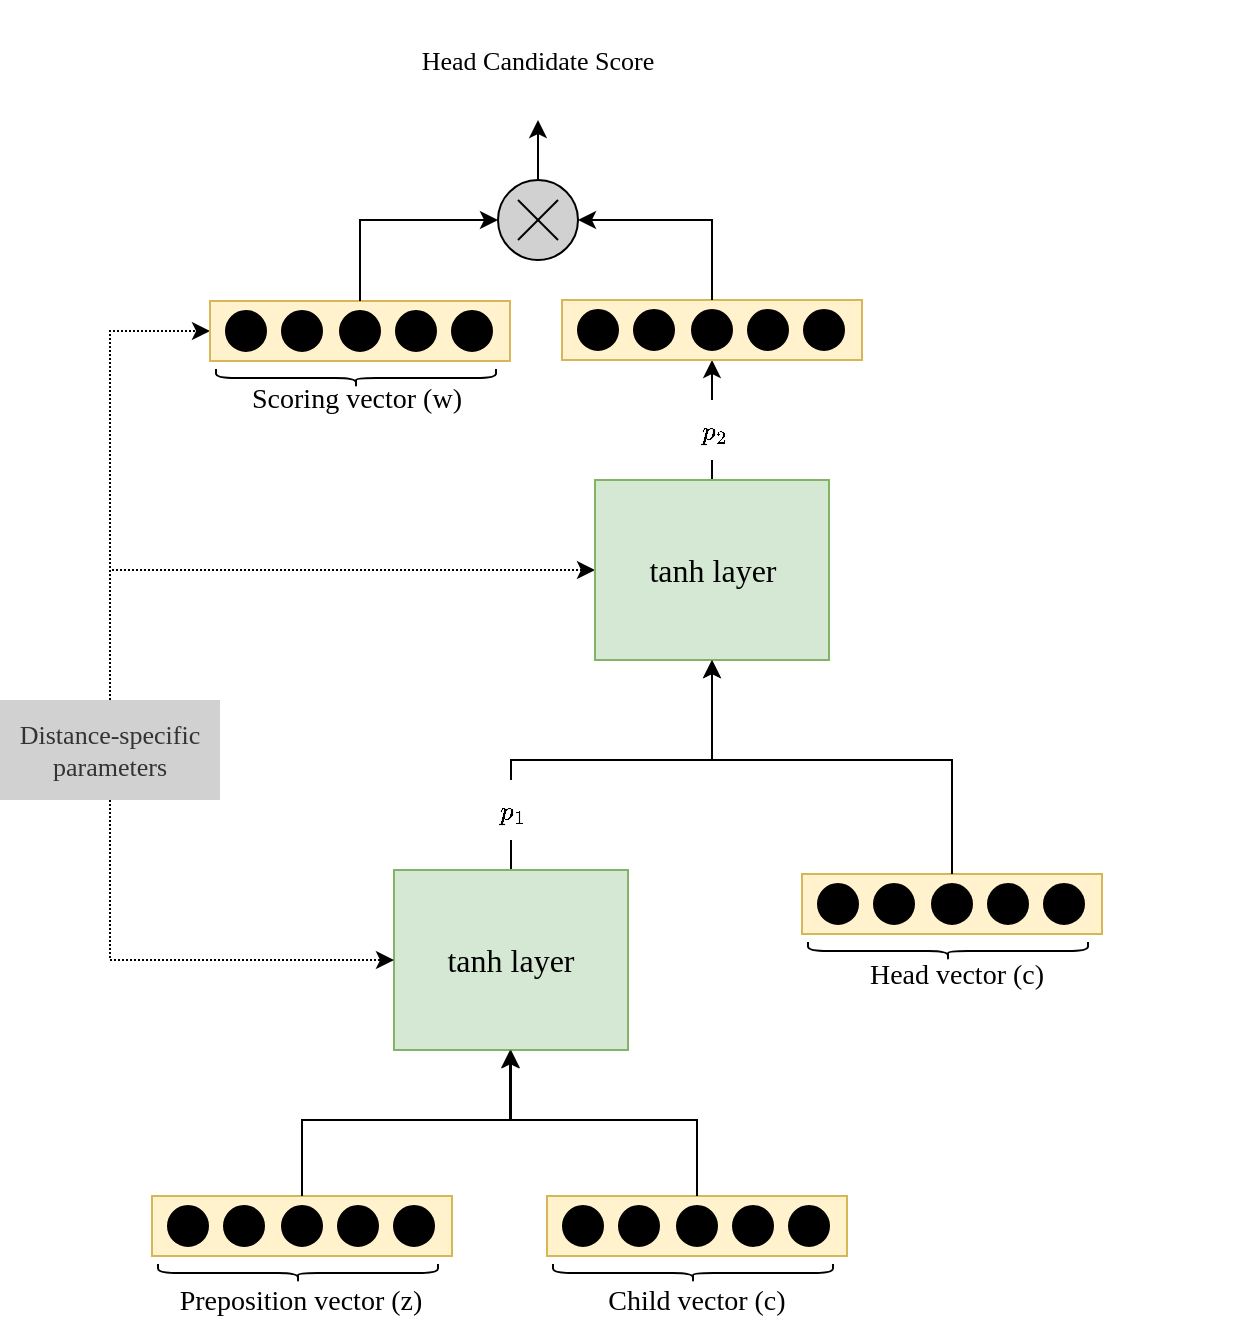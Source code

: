 <mxfile version="10.6.6" type="device"><diagram id="Zh4dByCWjtuZubIXQJPH" name="Page-1"><mxGraphModel dx="2855" dy="4026" grid="1" gridSize="10" guides="1" tooltips="1" connect="1" arrows="1" fold="1" page="1" pageScale="1" pageWidth="850" pageHeight="1100" math="1" shadow="0"><root><mxCell id="0"/><mxCell id="1" parent="0"/><mxCell id="MI7b_v3ohGAGh6uPvCPz-22" value="Preposition vector (z)" style="text;html=1;strokeColor=none;fillColor=none;align=center;verticalAlign=middle;whiteSpace=wrap;rounded=0;fontFamily=Georgia;fontSize=14;" vertex="1" parent="1"><mxGeometry x="-1686.5" y="-1799" width="275" height="20" as="geometry"/></mxCell><mxCell id="MI7b_v3ohGAGh6uPvCPz-24" value="" style="group" vertex="1" connectable="0" parent="1"><mxGeometry x="-1623" y="-1842" width="150" height="43" as="geometry"/></mxCell><mxCell id="MI7b_v3ohGAGh6uPvCPz-1" value="" style="group;fillColor=#fff2cc;strokeColor=#d6b656;" vertex="1" connectable="0" parent="MI7b_v3ohGAGh6uPvCPz-24"><mxGeometry width="150" height="30" as="geometry"/></mxCell><mxCell id="MI7b_v3ohGAGh6uPvCPz-2" value="" style="rounded=0;whiteSpace=wrap;html=1;fillColor=#fff2cc;strokeColor=#d6b656;" vertex="1" parent="MI7b_v3ohGAGh6uPvCPz-1"><mxGeometry width="150" height="30" as="geometry"/></mxCell><mxCell id="MI7b_v3ohGAGh6uPvCPz-3" value="" style="ellipse;whiteSpace=wrap;html=1;aspect=fixed;fillColor=#000000;" vertex="1" parent="MI7b_v3ohGAGh6uPvCPz-1"><mxGeometry x="8" y="5" width="20" height="20" as="geometry"/></mxCell><mxCell id="MI7b_v3ohGAGh6uPvCPz-4" value="" style="ellipse;whiteSpace=wrap;html=1;aspect=fixed;fillColor=#000000;" vertex="1" parent="MI7b_v3ohGAGh6uPvCPz-1"><mxGeometry x="36" y="5" width="20" height="20" as="geometry"/></mxCell><mxCell id="MI7b_v3ohGAGh6uPvCPz-5" value="" style="ellipse;whiteSpace=wrap;html=1;aspect=fixed;fillColor=#000000;" vertex="1" parent="MI7b_v3ohGAGh6uPvCPz-1"><mxGeometry x="65" y="5" width="20" height="20" as="geometry"/></mxCell><mxCell id="MI7b_v3ohGAGh6uPvCPz-6" value="" style="ellipse;whiteSpace=wrap;html=1;aspect=fixed;fillColor=#000000;" vertex="1" parent="MI7b_v3ohGAGh6uPvCPz-1"><mxGeometry x="93" y="5" width="20" height="20" as="geometry"/></mxCell><mxCell id="MI7b_v3ohGAGh6uPvCPz-7" value="" style="ellipse;whiteSpace=wrap;html=1;aspect=fixed;fillColor=#000000;" vertex="1" parent="MI7b_v3ohGAGh6uPvCPz-1"><mxGeometry x="121" y="5" width="20" height="20" as="geometry"/></mxCell><mxCell id="MI7b_v3ohGAGh6uPvCPz-23" value="" style="shape=curlyBracket;whiteSpace=wrap;html=1;rounded=1;direction=north;" vertex="1" parent="MI7b_v3ohGAGh6uPvCPz-24"><mxGeometry x="3" y="34" width="140" height="9" as="geometry"/></mxCell><mxCell id="MI7b_v3ohGAGh6uPvCPz-25" value="" style="group" vertex="1" connectable="0" parent="1"><mxGeometry x="-1425.5" y="-1842" width="150" height="43" as="geometry"/></mxCell><mxCell id="MI7b_v3ohGAGh6uPvCPz-26" value="" style="group;fillColor=#fff2cc;strokeColor=#d6b656;" vertex="1" connectable="0" parent="MI7b_v3ohGAGh6uPvCPz-25"><mxGeometry width="150" height="30" as="geometry"/></mxCell><mxCell id="MI7b_v3ohGAGh6uPvCPz-27" value="" style="rounded=0;whiteSpace=wrap;html=1;fillColor=#fff2cc;strokeColor=#d6b656;" vertex="1" parent="MI7b_v3ohGAGh6uPvCPz-26"><mxGeometry width="150" height="30" as="geometry"/></mxCell><mxCell id="MI7b_v3ohGAGh6uPvCPz-28" value="" style="ellipse;whiteSpace=wrap;html=1;aspect=fixed;fillColor=#000000;" vertex="1" parent="MI7b_v3ohGAGh6uPvCPz-26"><mxGeometry x="8" y="5" width="20" height="20" as="geometry"/></mxCell><mxCell id="MI7b_v3ohGAGh6uPvCPz-29" value="" style="ellipse;whiteSpace=wrap;html=1;aspect=fixed;fillColor=#000000;" vertex="1" parent="MI7b_v3ohGAGh6uPvCPz-26"><mxGeometry x="36" y="5" width="20" height="20" as="geometry"/></mxCell><mxCell id="MI7b_v3ohGAGh6uPvCPz-30" value="" style="ellipse;whiteSpace=wrap;html=1;aspect=fixed;fillColor=#000000;" vertex="1" parent="MI7b_v3ohGAGh6uPvCPz-26"><mxGeometry x="65" y="5" width="20" height="20" as="geometry"/></mxCell><mxCell id="MI7b_v3ohGAGh6uPvCPz-31" value="" style="ellipse;whiteSpace=wrap;html=1;aspect=fixed;fillColor=#000000;" vertex="1" parent="MI7b_v3ohGAGh6uPvCPz-26"><mxGeometry x="93" y="5" width="20" height="20" as="geometry"/></mxCell><mxCell id="MI7b_v3ohGAGh6uPvCPz-32" value="" style="ellipse;whiteSpace=wrap;html=1;aspect=fixed;fillColor=#000000;" vertex="1" parent="MI7b_v3ohGAGh6uPvCPz-26"><mxGeometry x="121" y="5" width="20" height="20" as="geometry"/></mxCell><mxCell id="MI7b_v3ohGAGh6uPvCPz-33" value="" style="shape=curlyBracket;whiteSpace=wrap;html=1;rounded=1;direction=north;" vertex="1" parent="MI7b_v3ohGAGh6uPvCPz-25"><mxGeometry x="3" y="34" width="140" height="9" as="geometry"/></mxCell><mxCell id="MI7b_v3ohGAGh6uPvCPz-34" value="Child vector (c)" style="text;html=1;strokeColor=none;fillColor=none;align=center;verticalAlign=middle;whiteSpace=wrap;rounded=0;fontFamily=Georgia;fontSize=14;" vertex="1" parent="1"><mxGeometry x="-1488" y="-1799" width="275" height="20" as="geometry"/></mxCell><mxCell id="MI7b_v3ohGAGh6uPvCPz-50" style="edgeStyle=orthogonalEdgeStyle;rounded=0;orthogonalLoop=1;jettySize=auto;html=1;exitX=0.5;exitY=0;exitDx=0;exitDy=0;entryX=0.5;entryY=1;entryDx=0;entryDy=0;fontFamily=Georgia;fontSize=13;" edge="1" parent="1" source="MI7b_v3ohGAGh6uPvCPz-35" target="MI7b_v3ohGAGh6uPvCPz-49"><mxGeometry relative="1" as="geometry"><Array as="points"><mxPoint x="-1443" y="-2060"/><mxPoint x="-1343" y="-2060"/></Array></mxGeometry></mxCell><mxCell id="MI7b_v3ohGAGh6uPvCPz-35" value="tanh layer" style="rounded=0;whiteSpace=wrap;html=1;fontFamily=Georgia;fontSize=16;fillColor=#d5e8d4;strokeColor=#82b366;" vertex="1" parent="1"><mxGeometry x="-1502" y="-2005" width="117" height="90" as="geometry"/></mxCell><mxCell id="MI7b_v3ohGAGh6uPvCPz-36" style="edgeStyle=orthogonalEdgeStyle;rounded=0;orthogonalLoop=1;jettySize=auto;html=1;exitX=0.5;exitY=0;exitDx=0;exitDy=0;fontFamily=Georgia;fontSize=16;" edge="1" parent="1" source="MI7b_v3ohGAGh6uPvCPz-2" target="MI7b_v3ohGAGh6uPvCPz-35"><mxGeometry relative="1" as="geometry"><Array as="points"><mxPoint x="-1548" y="-1880"/><mxPoint x="-1444" y="-1880"/></Array></mxGeometry></mxCell><mxCell id="MI7b_v3ohGAGh6uPvCPz-37" style="edgeStyle=orthogonalEdgeStyle;rounded=0;orthogonalLoop=1;jettySize=auto;html=1;entryX=0.5;entryY=1;entryDx=0;entryDy=0;fontFamily=Georgia;fontSize=16;exitX=0.5;exitY=0;exitDx=0;exitDy=0;" edge="1" parent="1" source="MI7b_v3ohGAGh6uPvCPz-27" target="MI7b_v3ohGAGh6uPvCPz-35"><mxGeometry relative="1" as="geometry"><mxPoint x="-1351" y="-1850" as="sourcePoint"/><Array as="points"><mxPoint x="-1351" y="-1880"/><mxPoint x="-1443" y="-1880"/></Array></mxGeometry></mxCell><mxCell id="MI7b_v3ohGAGh6uPvCPz-53" style="edgeStyle=orthogonalEdgeStyle;rounded=0;orthogonalLoop=1;jettySize=auto;html=1;exitX=0.5;exitY=0;exitDx=0;exitDy=0;fontFamily=Georgia;fontSize=13;dashed=1;dashPattern=1 1;" edge="1" parent="1" source="MI7b_v3ohGAGh6uPvCPz-38" target="MI7b_v3ohGAGh6uPvCPz-49"><mxGeometry relative="1" as="geometry"><Array as="points"><mxPoint x="-1644" y="-2155"/></Array></mxGeometry></mxCell><mxCell id="MI7b_v3ohGAGh6uPvCPz-54" style="edgeStyle=orthogonalEdgeStyle;rounded=0;orthogonalLoop=1;jettySize=auto;html=1;exitX=0.5;exitY=1;exitDx=0;exitDy=0;entryX=0;entryY=0.5;entryDx=0;entryDy=0;fontFamily=Georgia;fontSize=13;dashed=1;dashPattern=1 1;" edge="1" parent="1" source="MI7b_v3ohGAGh6uPvCPz-38" target="MI7b_v3ohGAGh6uPvCPz-35"><mxGeometry relative="1" as="geometry"/></mxCell><mxCell id="MI7b_v3ohGAGh6uPvCPz-77" style="edgeStyle=orthogonalEdgeStyle;rounded=0;orthogonalLoop=1;jettySize=auto;html=1;exitX=0.5;exitY=0;exitDx=0;exitDy=0;entryX=0;entryY=0.5;entryDx=0;entryDy=0;fontFamily=Georgia;fontSize=13;dashed=1;dashPattern=1 1;" edge="1" parent="1" source="MI7b_v3ohGAGh6uPvCPz-38" target="MI7b_v3ohGAGh6uPvCPz-69"><mxGeometry relative="1" as="geometry"/></mxCell><mxCell id="MI7b_v3ohGAGh6uPvCPz-38" value="Distance-specific parameters" style="rounded=0;whiteSpace=wrap;html=1;fontFamily=Georgia;fontSize=13;strokeColor=none;fillColor=#D1D1D1;fontColor=#333333;" vertex="1" parent="1"><mxGeometry x="-1699" y="-2090" width="110" height="50" as="geometry"/></mxCell><mxCell id="MI7b_v3ohGAGh6uPvCPz-40" value="" style="group" vertex="1" connectable="0" parent="1"><mxGeometry x="-1298" y="-2003" width="150" height="43" as="geometry"/></mxCell><mxCell id="MI7b_v3ohGAGh6uPvCPz-41" value="" style="group;fillColor=#fff2cc;strokeColor=#d6b656;" vertex="1" connectable="0" parent="MI7b_v3ohGAGh6uPvCPz-40"><mxGeometry width="150" height="30" as="geometry"/></mxCell><mxCell id="MI7b_v3ohGAGh6uPvCPz-42" value="" style="rounded=0;whiteSpace=wrap;html=1;fillColor=#fff2cc;strokeColor=#d6b656;" vertex="1" parent="MI7b_v3ohGAGh6uPvCPz-41"><mxGeometry width="150" height="30" as="geometry"/></mxCell><mxCell id="MI7b_v3ohGAGh6uPvCPz-43" value="" style="ellipse;whiteSpace=wrap;html=1;aspect=fixed;fillColor=#000000;" vertex="1" parent="MI7b_v3ohGAGh6uPvCPz-41"><mxGeometry x="8" y="5" width="20" height="20" as="geometry"/></mxCell><mxCell id="MI7b_v3ohGAGh6uPvCPz-44" value="" style="ellipse;whiteSpace=wrap;html=1;aspect=fixed;fillColor=#000000;" vertex="1" parent="MI7b_v3ohGAGh6uPvCPz-41"><mxGeometry x="36" y="5" width="20" height="20" as="geometry"/></mxCell><mxCell id="MI7b_v3ohGAGh6uPvCPz-45" value="" style="ellipse;whiteSpace=wrap;html=1;aspect=fixed;fillColor=#000000;" vertex="1" parent="MI7b_v3ohGAGh6uPvCPz-41"><mxGeometry x="65" y="5" width="20" height="20" as="geometry"/></mxCell><mxCell id="MI7b_v3ohGAGh6uPvCPz-46" value="" style="ellipse;whiteSpace=wrap;html=1;aspect=fixed;fillColor=#000000;" vertex="1" parent="MI7b_v3ohGAGh6uPvCPz-41"><mxGeometry x="93" y="5" width="20" height="20" as="geometry"/></mxCell><mxCell id="MI7b_v3ohGAGh6uPvCPz-47" value="" style="ellipse;whiteSpace=wrap;html=1;aspect=fixed;fillColor=#000000;" vertex="1" parent="MI7b_v3ohGAGh6uPvCPz-41"><mxGeometry x="121" y="5" width="20" height="20" as="geometry"/></mxCell><mxCell id="MI7b_v3ohGAGh6uPvCPz-48" value="" style="shape=curlyBracket;whiteSpace=wrap;html=1;rounded=1;direction=north;" vertex="1" parent="MI7b_v3ohGAGh6uPvCPz-40"><mxGeometry x="3" y="34" width="140" height="9" as="geometry"/></mxCell><mxCell id="MI7b_v3ohGAGh6uPvCPz-63" style="edgeStyle=orthogonalEdgeStyle;rounded=0;orthogonalLoop=1;jettySize=auto;html=1;exitX=0.5;exitY=0;exitDx=0;exitDy=0;entryX=0.5;entryY=1;entryDx=0;entryDy=0;fontFamily=Georgia;fontSize=13;" edge="1" parent="1" source="MI7b_v3ohGAGh6uPvCPz-49" target="MI7b_v3ohGAGh6uPvCPz-57"><mxGeometry relative="1" as="geometry"/></mxCell><mxCell id="MI7b_v3ohGAGh6uPvCPz-49" value="tanh layer" style="rounded=0;whiteSpace=wrap;html=1;fontFamily=Georgia;fontSize=16;fillColor=#d5e8d4;strokeColor=#82b366;" vertex="1" parent="1"><mxGeometry x="-1401.5" y="-2200" width="117" height="90" as="geometry"/></mxCell><mxCell id="MI7b_v3ohGAGh6uPvCPz-51" style="edgeStyle=orthogonalEdgeStyle;rounded=0;orthogonalLoop=1;jettySize=auto;html=1;exitX=0.5;exitY=0;exitDx=0;exitDy=0;entryX=0.5;entryY=1;entryDx=0;entryDy=0;fontFamily=Georgia;fontSize=13;" edge="1" parent="1" source="MI7b_v3ohGAGh6uPvCPz-42" target="MI7b_v3ohGAGh6uPvCPz-49"><mxGeometry relative="1" as="geometry"><Array as="points"><mxPoint x="-1223" y="-2060"/><mxPoint x="-1343" y="-2060"/></Array></mxGeometry></mxCell><mxCell id="MI7b_v3ohGAGh6uPvCPz-52" value="Head vector (c)" style="text;html=1;strokeColor=none;fillColor=none;align=center;verticalAlign=middle;whiteSpace=wrap;rounded=0;fontFamily=Georgia;fontSize=14;" vertex="1" parent="1"><mxGeometry x="-1358.5" y="-1962" width="275" height="20" as="geometry"/></mxCell><mxCell id="MI7b_v3ohGAGh6uPvCPz-55" value="$$p_1$$" style="rounded=0;whiteSpace=wrap;html=1;fontFamily=Georgia;fontSize=13;strokeColor=none;" vertex="1" parent="1"><mxGeometry x="-1453.5" y="-2050" width="20" height="30" as="geometry"/></mxCell><mxCell id="MI7b_v3ohGAGh6uPvCPz-64" value="" style="group" vertex="1" connectable="0" parent="1"><mxGeometry x="-1418" y="-2290" width="150" height="30" as="geometry"/></mxCell><mxCell id="MI7b_v3ohGAGh6uPvCPz-56" value="" style="group;fillColor=#fff2cc;strokeColor=#d6b656;" vertex="1" connectable="0" parent="MI7b_v3ohGAGh6uPvCPz-64"><mxGeometry width="150" height="30" as="geometry"/></mxCell><mxCell id="MI7b_v3ohGAGh6uPvCPz-57" value="" style="rounded=0;whiteSpace=wrap;html=1;fillColor=#fff2cc;strokeColor=#d6b656;" vertex="1" parent="MI7b_v3ohGAGh6uPvCPz-56"><mxGeometry width="150" height="30" as="geometry"/></mxCell><mxCell id="MI7b_v3ohGAGh6uPvCPz-58" value="" style="ellipse;whiteSpace=wrap;html=1;aspect=fixed;fillColor=#000000;" vertex="1" parent="MI7b_v3ohGAGh6uPvCPz-56"><mxGeometry x="8" y="5" width="20" height="20" as="geometry"/></mxCell><mxCell id="MI7b_v3ohGAGh6uPvCPz-59" value="" style="ellipse;whiteSpace=wrap;html=1;aspect=fixed;fillColor=#000000;" vertex="1" parent="MI7b_v3ohGAGh6uPvCPz-56"><mxGeometry x="36" y="5" width="20" height="20" as="geometry"/></mxCell><mxCell id="MI7b_v3ohGAGh6uPvCPz-60" value="" style="ellipse;whiteSpace=wrap;html=1;aspect=fixed;fillColor=#000000;" vertex="1" parent="MI7b_v3ohGAGh6uPvCPz-56"><mxGeometry x="65" y="5" width="20" height="20" as="geometry"/></mxCell><mxCell id="MI7b_v3ohGAGh6uPvCPz-61" value="" style="ellipse;whiteSpace=wrap;html=1;aspect=fixed;fillColor=#000000;" vertex="1" parent="MI7b_v3ohGAGh6uPvCPz-56"><mxGeometry x="93" y="5" width="20" height="20" as="geometry"/></mxCell><mxCell id="MI7b_v3ohGAGh6uPvCPz-62" value="" style="ellipse;whiteSpace=wrap;html=1;aspect=fixed;fillColor=#000000;" vertex="1" parent="MI7b_v3ohGAGh6uPvCPz-56"><mxGeometry x="121" y="5" width="20" height="20" as="geometry"/></mxCell><mxCell id="MI7b_v3ohGAGh6uPvCPz-65" value="$$p_2$$" style="rounded=0;whiteSpace=wrap;html=1;fontFamily=Georgia;fontSize=13;strokeColor=none;" vertex="1" parent="1"><mxGeometry x="-1352.5" y="-2240" width="20" height="30" as="geometry"/></mxCell><mxCell id="MI7b_v3ohGAGh6uPvCPz-67" value="" style="group" vertex="1" connectable="0" parent="1"><mxGeometry x="-1594" y="-2289.5" width="150" height="43" as="geometry"/></mxCell><mxCell id="MI7b_v3ohGAGh6uPvCPz-68" value="" style="group;fillColor=#fff2cc;strokeColor=#d6b656;" vertex="1" connectable="0" parent="MI7b_v3ohGAGh6uPvCPz-67"><mxGeometry width="150" height="30" as="geometry"/></mxCell><mxCell id="MI7b_v3ohGAGh6uPvCPz-69" value="" style="rounded=0;whiteSpace=wrap;html=1;fillColor=#fff2cc;strokeColor=#d6b656;" vertex="1" parent="MI7b_v3ohGAGh6uPvCPz-68"><mxGeometry width="150" height="30" as="geometry"/></mxCell><mxCell id="MI7b_v3ohGAGh6uPvCPz-70" value="" style="ellipse;whiteSpace=wrap;html=1;aspect=fixed;fillColor=#000000;" vertex="1" parent="MI7b_v3ohGAGh6uPvCPz-68"><mxGeometry x="8" y="5" width="20" height="20" as="geometry"/></mxCell><mxCell id="MI7b_v3ohGAGh6uPvCPz-71" value="" style="ellipse;whiteSpace=wrap;html=1;aspect=fixed;fillColor=#000000;" vertex="1" parent="MI7b_v3ohGAGh6uPvCPz-68"><mxGeometry x="36" y="5" width="20" height="20" as="geometry"/></mxCell><mxCell id="MI7b_v3ohGAGh6uPvCPz-72" value="" style="ellipse;whiteSpace=wrap;html=1;aspect=fixed;fillColor=#000000;" vertex="1" parent="MI7b_v3ohGAGh6uPvCPz-68"><mxGeometry x="65" y="5" width="20" height="20" as="geometry"/></mxCell><mxCell id="MI7b_v3ohGAGh6uPvCPz-73" value="" style="ellipse;whiteSpace=wrap;html=1;aspect=fixed;fillColor=#000000;" vertex="1" parent="MI7b_v3ohGAGh6uPvCPz-68"><mxGeometry x="93" y="5" width="20" height="20" as="geometry"/></mxCell><mxCell id="MI7b_v3ohGAGh6uPvCPz-74" value="" style="ellipse;whiteSpace=wrap;html=1;aspect=fixed;fillColor=#000000;" vertex="1" parent="MI7b_v3ohGAGh6uPvCPz-68"><mxGeometry x="121" y="5" width="20" height="20" as="geometry"/></mxCell><mxCell id="MI7b_v3ohGAGh6uPvCPz-75" value="" style="shape=curlyBracket;whiteSpace=wrap;html=1;rounded=1;direction=north;" vertex="1" parent="MI7b_v3ohGAGh6uPvCPz-67"><mxGeometry x="3" y="34" width="140" height="9" as="geometry"/></mxCell><mxCell id="MI7b_v3ohGAGh6uPvCPz-76" value="Scoring vector (w)" style="text;html=1;strokeColor=none;fillColor=none;align=center;verticalAlign=middle;whiteSpace=wrap;rounded=0;fontFamily=Georgia;fontSize=14;" vertex="1" parent="1"><mxGeometry x="-1658.5" y="-2250.5" width="275" height="20" as="geometry"/></mxCell><mxCell id="MI7b_v3ohGAGh6uPvCPz-84" style="edgeStyle=orthogonalEdgeStyle;rounded=0;orthogonalLoop=1;jettySize=auto;html=1;exitX=0.5;exitY=0;exitDx=0;exitDy=0;fontFamily=Georgia;fontSize=13;" edge="1" parent="1" source="MI7b_v3ohGAGh6uPvCPz-78" target="MI7b_v3ohGAGh6uPvCPz-83"><mxGeometry relative="1" as="geometry"/></mxCell><mxCell id="MI7b_v3ohGAGh6uPvCPz-78" value="" style="ellipse;whiteSpace=wrap;html=1;aspect=fixed;fillColor=#D1D1D1;fontFamily=Georgia;fontSize=13;" vertex="1" parent="1"><mxGeometry x="-1450" y="-2350" width="40" height="40" as="geometry"/></mxCell><mxCell id="MI7b_v3ohGAGh6uPvCPz-79" value="" style="endArrow=none;html=1;fontFamily=Georgia;fontSize=13;" edge="1" parent="1"><mxGeometry width="50" height="50" relative="1" as="geometry"><mxPoint x="-1440" y="-2320" as="sourcePoint"/><mxPoint x="-1420" y="-2340" as="targetPoint"/></mxGeometry></mxCell><mxCell id="MI7b_v3ohGAGh6uPvCPz-80" value="" style="endArrow=none;html=1;fontFamily=Georgia;fontSize=13;" edge="1" parent="1"><mxGeometry width="50" height="50" relative="1" as="geometry"><mxPoint x="-1440" y="-2340" as="sourcePoint"/><mxPoint x="-1420" y="-2320" as="targetPoint"/></mxGeometry></mxCell><mxCell id="MI7b_v3ohGAGh6uPvCPz-81" style="edgeStyle=orthogonalEdgeStyle;rounded=0;orthogonalLoop=1;jettySize=auto;html=1;exitX=0.5;exitY=0;exitDx=0;exitDy=0;entryX=0;entryY=0.5;entryDx=0;entryDy=0;fontFamily=Georgia;fontSize=13;" edge="1" parent="1" source="MI7b_v3ohGAGh6uPvCPz-69" target="MI7b_v3ohGAGh6uPvCPz-78"><mxGeometry relative="1" as="geometry"/></mxCell><mxCell id="MI7b_v3ohGAGh6uPvCPz-82" style="edgeStyle=orthogonalEdgeStyle;rounded=0;orthogonalLoop=1;jettySize=auto;html=1;exitX=0.5;exitY=0;exitDx=0;exitDy=0;entryX=1;entryY=0.5;entryDx=0;entryDy=0;fontFamily=Georgia;fontSize=13;" edge="1" parent="1" source="MI7b_v3ohGAGh6uPvCPz-57" target="MI7b_v3ohGAGh6uPvCPz-78"><mxGeometry relative="1" as="geometry"/></mxCell><mxCell id="MI7b_v3ohGAGh6uPvCPz-83" value="Head Candidate Score" style="rounded=0;whiteSpace=wrap;html=1;fillColor=none;fontFamily=Georgia;fontSize=13;strokeColor=none;" vertex="1" parent="1"><mxGeometry x="-1490" y="-2440" width="120" height="60" as="geometry"/></mxCell></root></mxGraphModel></diagram></mxfile>